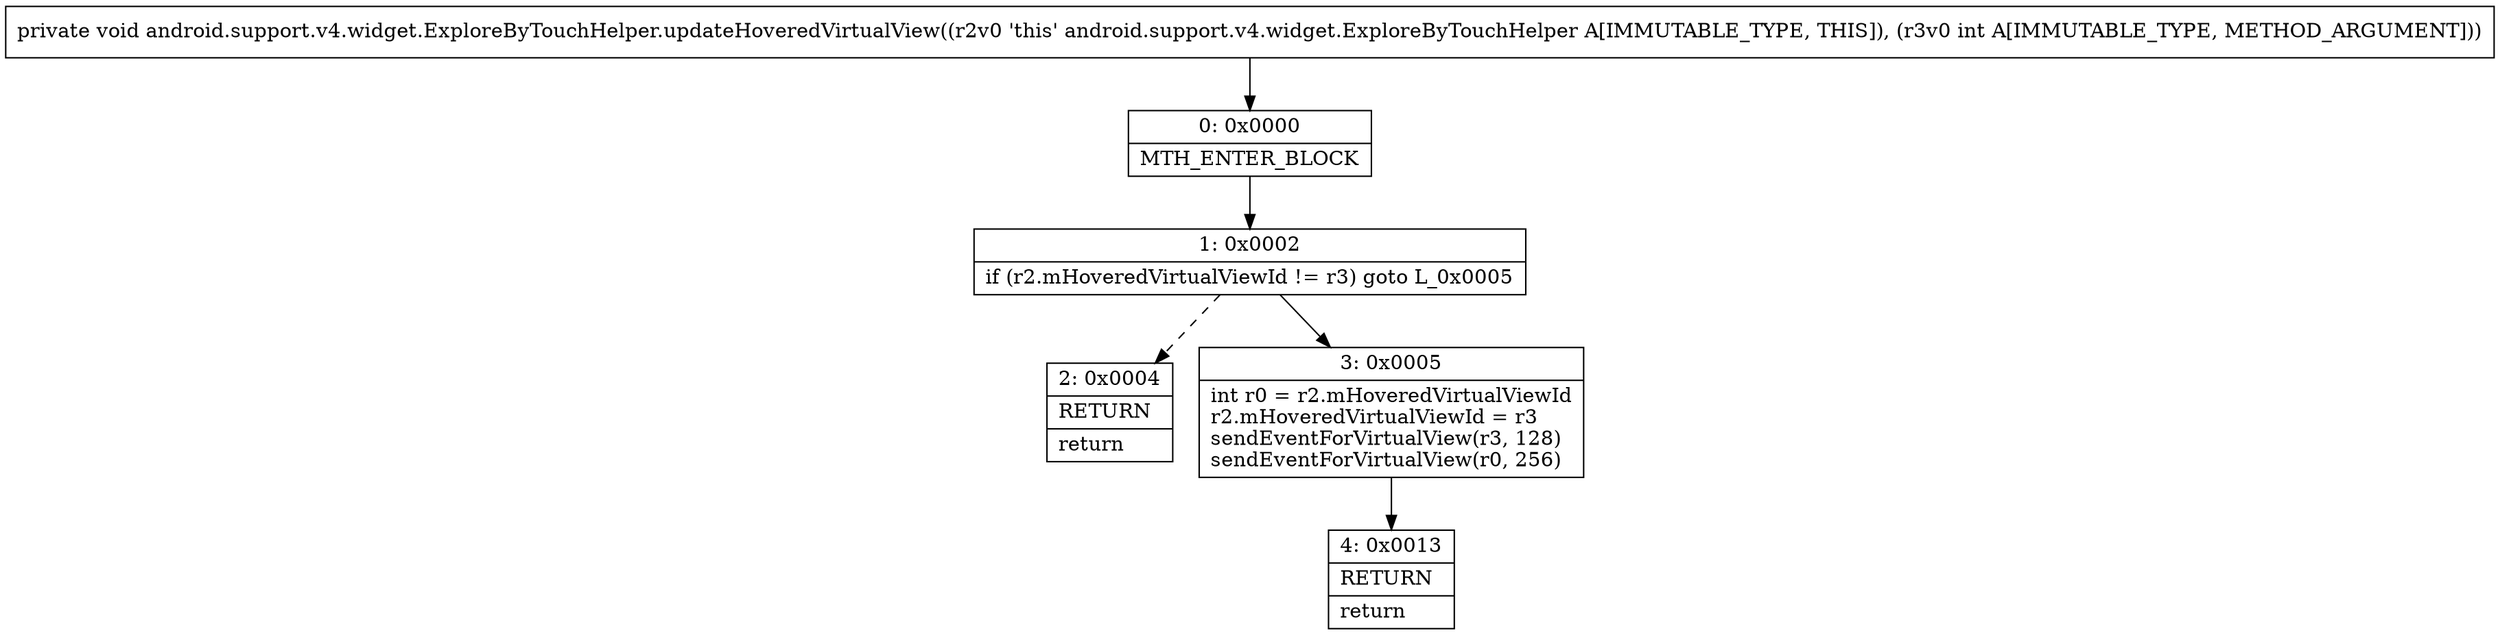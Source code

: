 digraph "CFG forandroid.support.v4.widget.ExploreByTouchHelper.updateHoveredVirtualView(I)V" {
Node_0 [shape=record,label="{0\:\ 0x0000|MTH_ENTER_BLOCK\l}"];
Node_1 [shape=record,label="{1\:\ 0x0002|if (r2.mHoveredVirtualViewId != r3) goto L_0x0005\l}"];
Node_2 [shape=record,label="{2\:\ 0x0004|RETURN\l|return\l}"];
Node_3 [shape=record,label="{3\:\ 0x0005|int r0 = r2.mHoveredVirtualViewId\lr2.mHoveredVirtualViewId = r3\lsendEventForVirtualView(r3, 128)\lsendEventForVirtualView(r0, 256)\l}"];
Node_4 [shape=record,label="{4\:\ 0x0013|RETURN\l|return\l}"];
MethodNode[shape=record,label="{private void android.support.v4.widget.ExploreByTouchHelper.updateHoveredVirtualView((r2v0 'this' android.support.v4.widget.ExploreByTouchHelper A[IMMUTABLE_TYPE, THIS]), (r3v0 int A[IMMUTABLE_TYPE, METHOD_ARGUMENT])) }"];
MethodNode -> Node_0;
Node_0 -> Node_1;
Node_1 -> Node_2[style=dashed];
Node_1 -> Node_3;
Node_3 -> Node_4;
}

